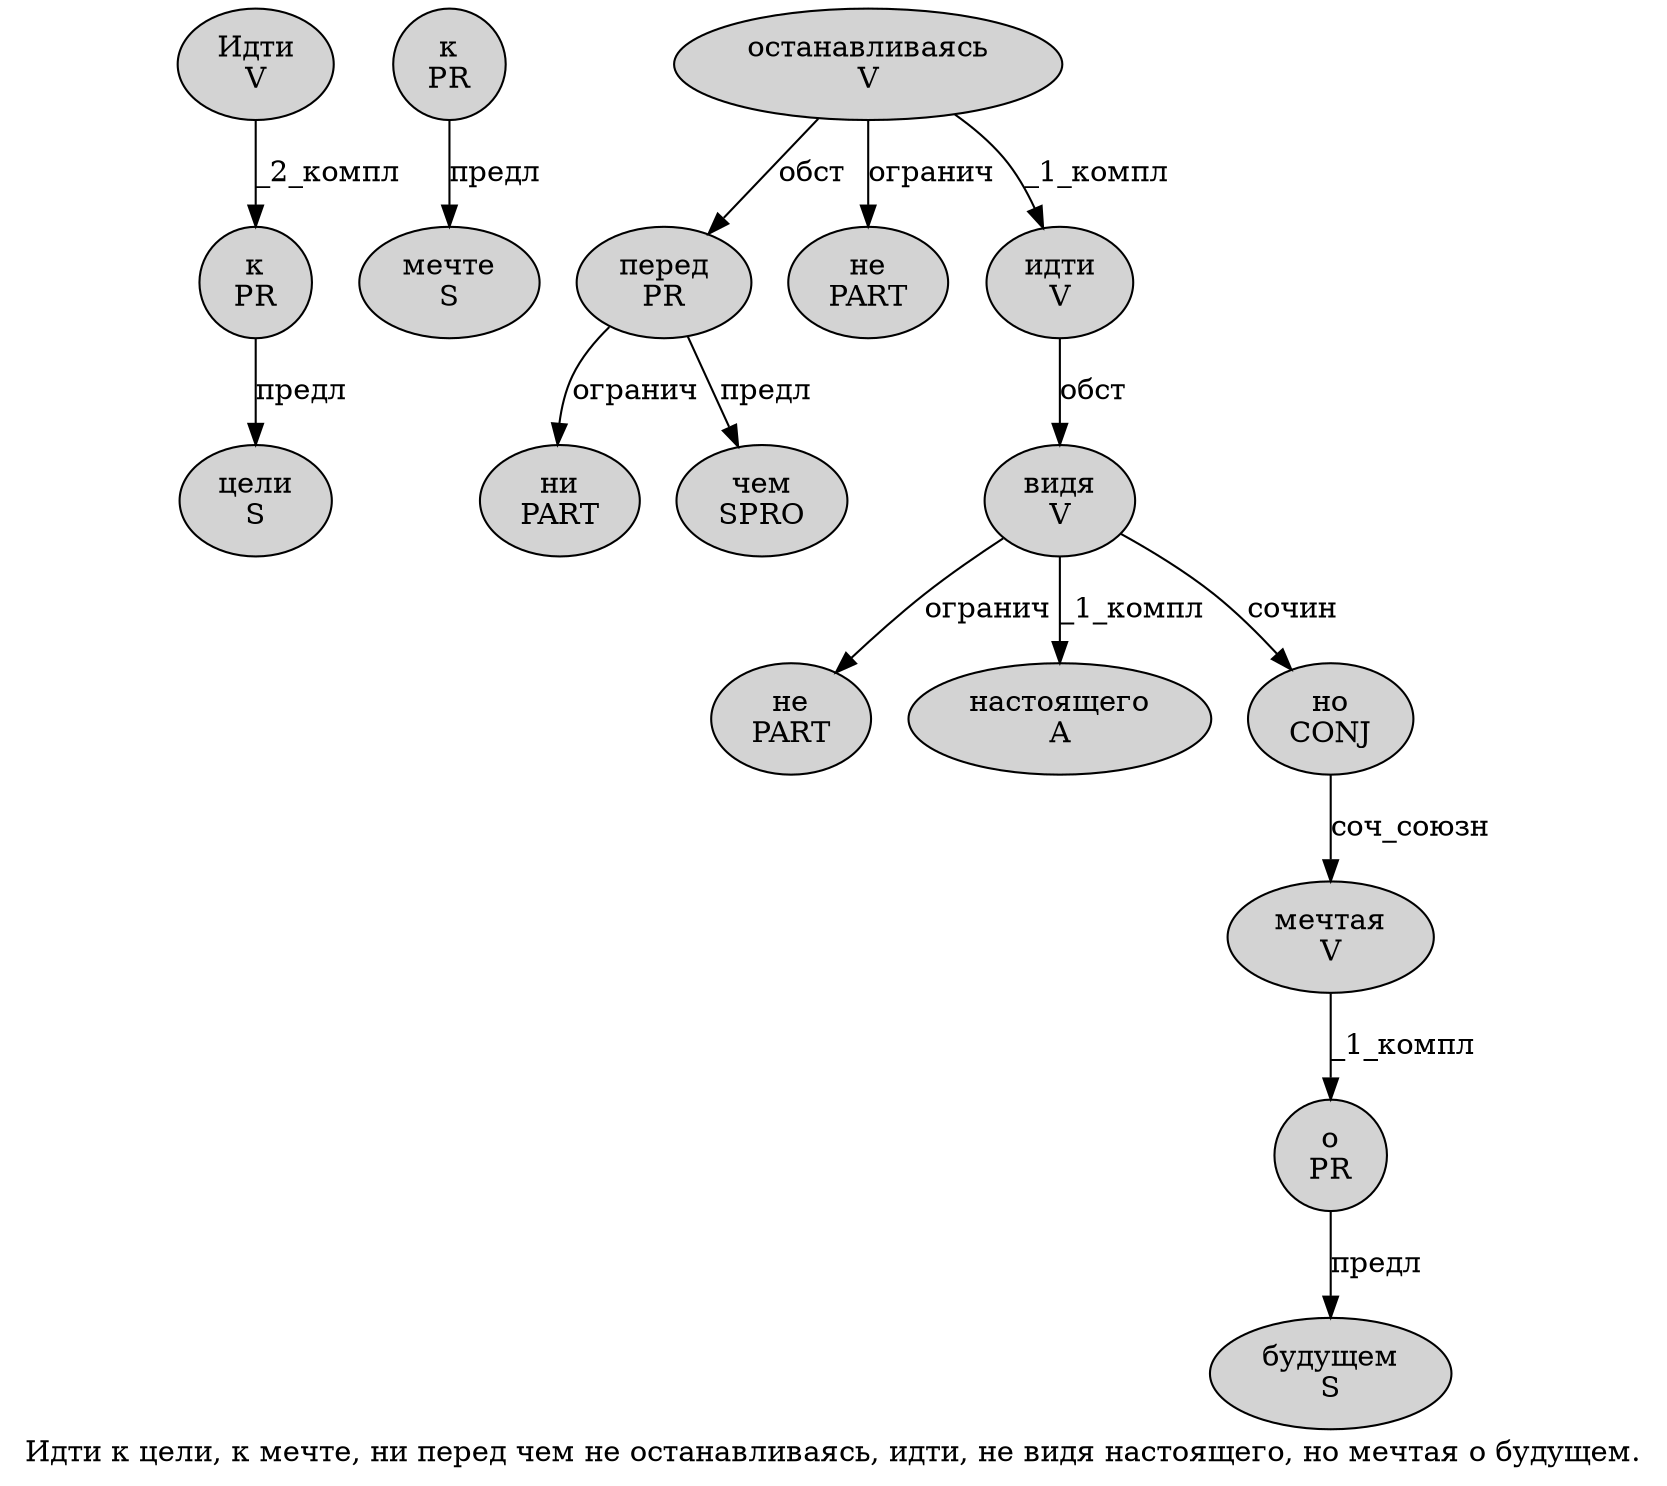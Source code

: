 digraph SENTENCE_1043 {
	graph [label="Идти к цели, к мечте, ни перед чем не останавливаясь, идти, не видя настоящего, но мечтая о будущем."]
	node [style=filled]
		0 [label="Идти
V" color="" fillcolor=lightgray penwidth=1 shape=ellipse]
		1 [label="к
PR" color="" fillcolor=lightgray penwidth=1 shape=ellipse]
		2 [label="цели
S" color="" fillcolor=lightgray penwidth=1 shape=ellipse]
		4 [label="к
PR" color="" fillcolor=lightgray penwidth=1 shape=ellipse]
		5 [label="мечте
S" color="" fillcolor=lightgray penwidth=1 shape=ellipse]
		7 [label="ни
PART" color="" fillcolor=lightgray penwidth=1 shape=ellipse]
		8 [label="перед
PR" color="" fillcolor=lightgray penwidth=1 shape=ellipse]
		9 [label="чем
SPRO" color="" fillcolor=lightgray penwidth=1 shape=ellipse]
		10 [label="не
PART" color="" fillcolor=lightgray penwidth=1 shape=ellipse]
		11 [label="останавливаясь
V" color="" fillcolor=lightgray penwidth=1 shape=ellipse]
		13 [label="идти
V" color="" fillcolor=lightgray penwidth=1 shape=ellipse]
		15 [label="не
PART" color="" fillcolor=lightgray penwidth=1 shape=ellipse]
		16 [label="видя
V" color="" fillcolor=lightgray penwidth=1 shape=ellipse]
		17 [label="настоящего
A" color="" fillcolor=lightgray penwidth=1 shape=ellipse]
		19 [label="но
CONJ" color="" fillcolor=lightgray penwidth=1 shape=ellipse]
		20 [label="мечтая
V" color="" fillcolor=lightgray penwidth=1 shape=ellipse]
		21 [label="о
PR" color="" fillcolor=lightgray penwidth=1 shape=ellipse]
		22 [label="будущем
S" color="" fillcolor=lightgray penwidth=1 shape=ellipse]
			1 -> 2 [label="предл"]
			16 -> 15 [label="огранич"]
			16 -> 17 [label="_1_компл"]
			16 -> 19 [label="сочин"]
			21 -> 22 [label="предл"]
			0 -> 1 [label="_2_компл"]
			11 -> 8 [label="обст"]
			11 -> 10 [label="огранич"]
			11 -> 13 [label="_1_компл"]
			8 -> 7 [label="огранич"]
			8 -> 9 [label="предл"]
			4 -> 5 [label="предл"]
			13 -> 16 [label="обст"]
			19 -> 20 [label="соч_союзн"]
			20 -> 21 [label="_1_компл"]
}